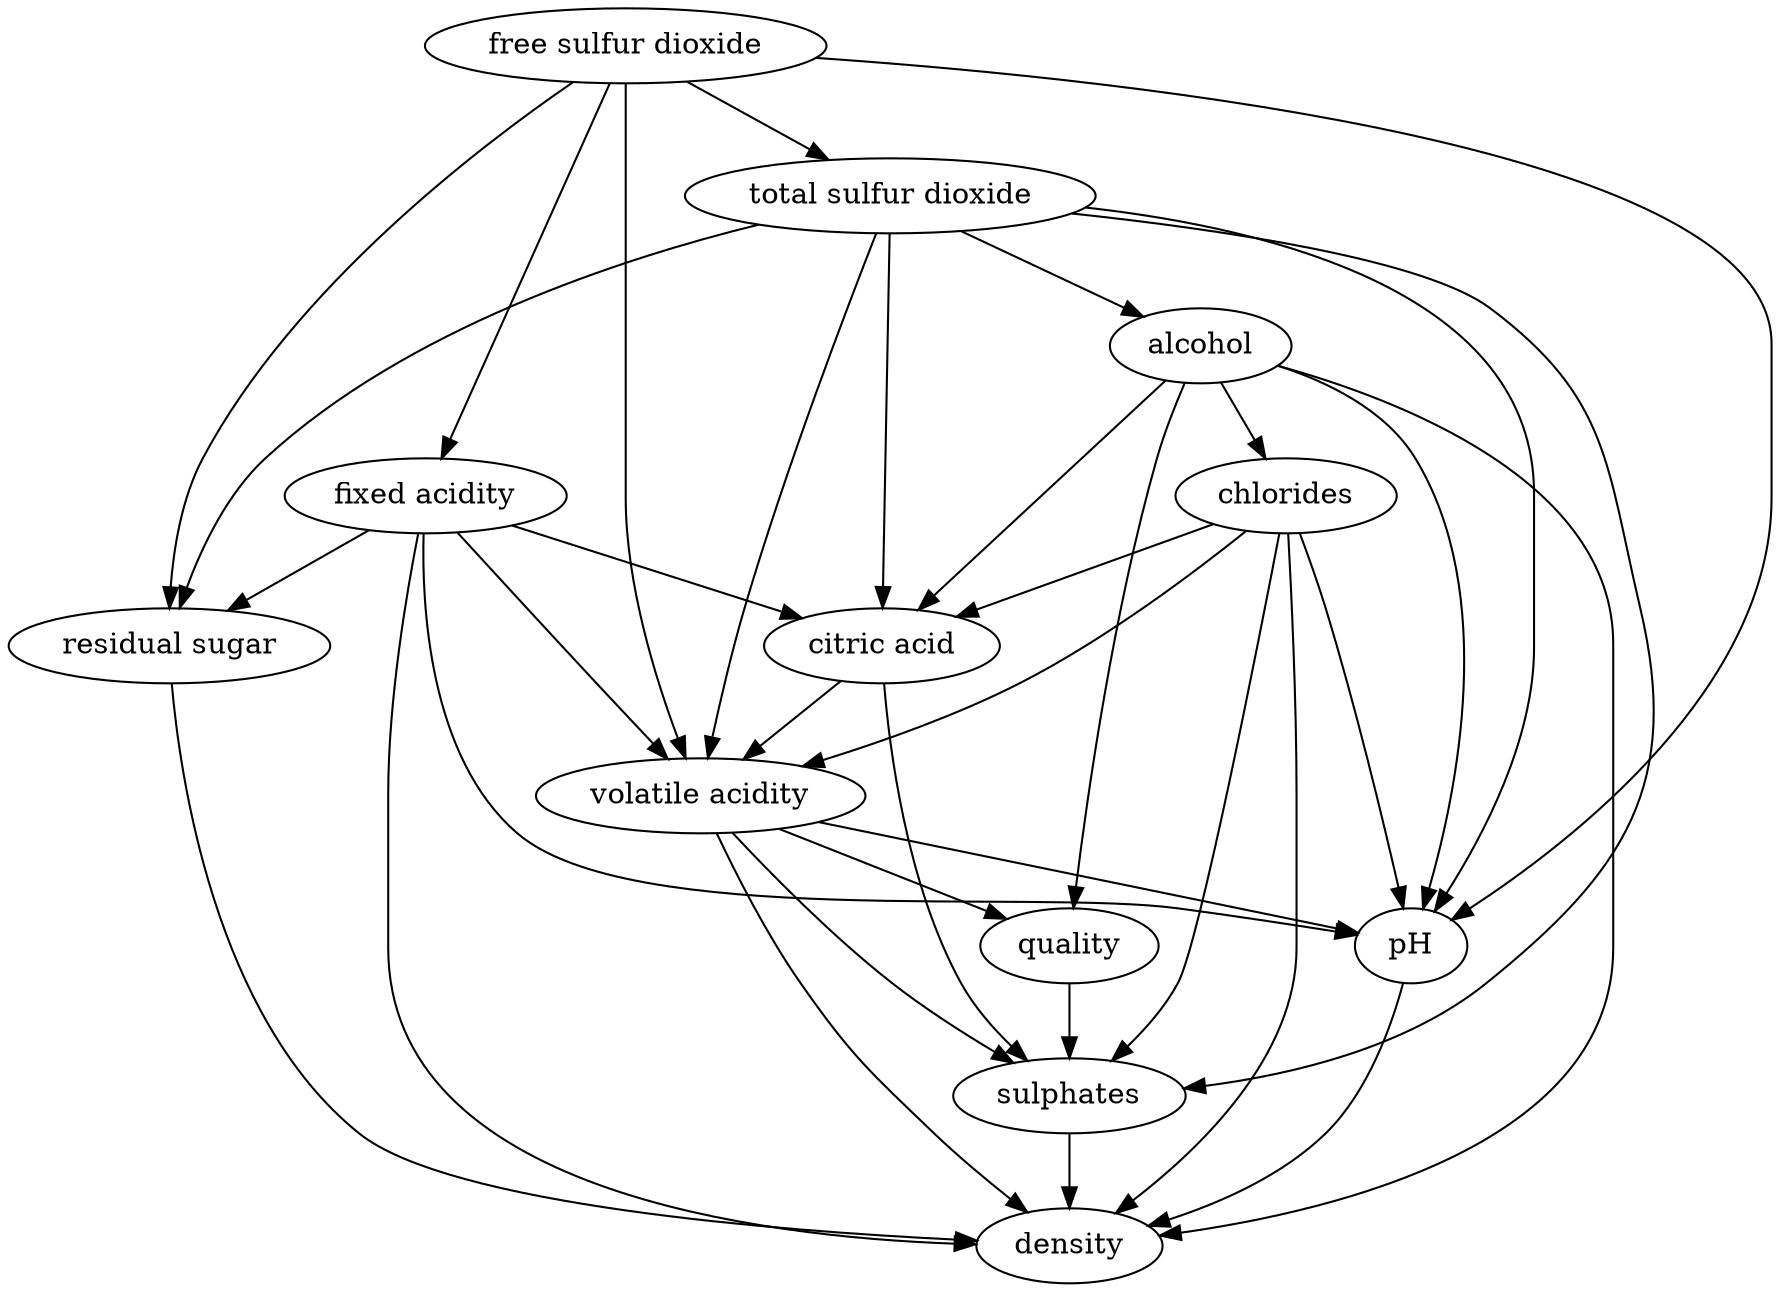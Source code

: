 strict digraph {
	0 [label="fixed acidity"]
	1 [label="volatile acidity"]
	2 [label="citric acid"]
	3 [label="residual sugar"]
	4 [label="chlorides"]
	5 [label="free sulfur dioxide"]
	6 [label="total sulfur dioxide"]
	7 [label="density"]
	8 [label="pH"]
	9 [label="sulphates"]
	10 [label="alcohol"]
	11 [label="quality"]
	0 -> 1
	0 -> 2
	0 -> 3
	0 -> 7
	0 -> 8
	1 -> 7
	1 -> 8
	1 -> 9
	1 -> 11
	2 -> 1
	2 -> 9
	3 -> 7
	4 -> 1
	4 -> 2
	4 -> 7
	4 -> 8
	4 -> 9
	5 -> 0
	5 -> 1
	5 -> 3
	5 -> 6
	5 -> 8
	6 -> 1
	6 -> 2
	6 -> 3
	6 -> 8
	6 -> 9
	6 -> 10
	8 -> 7
	9 -> 7
	10 -> 2
	10 -> 4
	10 -> 7
	10 -> 8
	10 -> 11
	11 -> 9
}